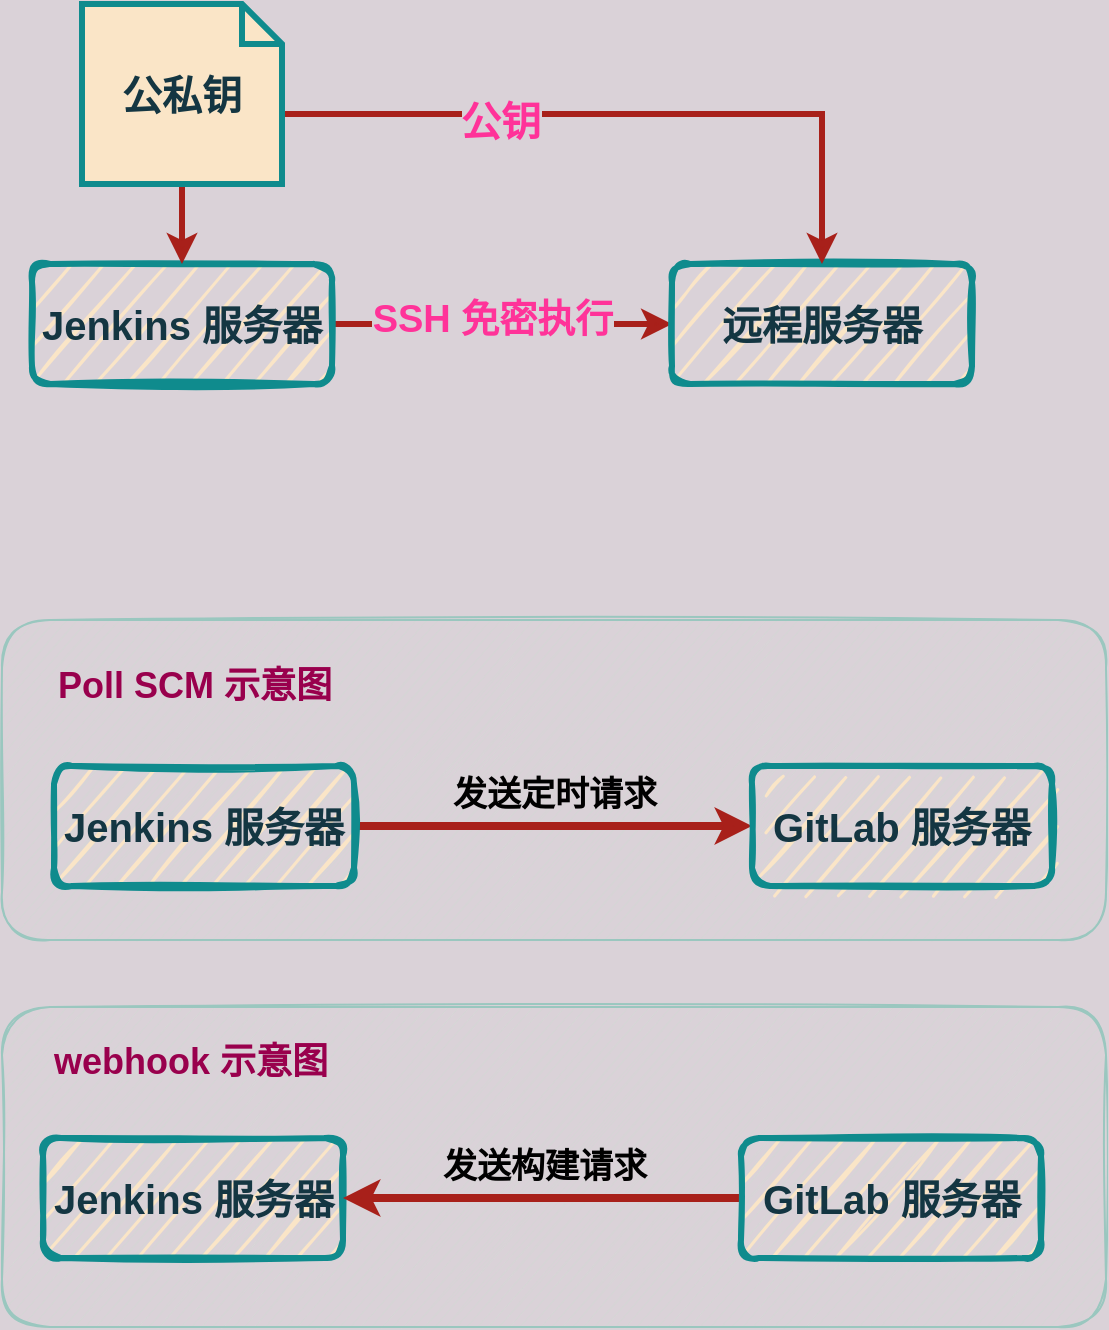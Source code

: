 <mxfile version="13.11.0" type="github">
  <diagram id="DhOhnXGvsnf8YWEE-Wcz" name="第 1 页">
    <mxGraphModel dx="1185" dy="670" grid="0" gridSize="10" guides="1" tooltips="1" connect="1" arrows="1" fold="1" page="1" pageScale="1" pageWidth="827" pageHeight="1169" background="#DAD2D8" math="0" shadow="0">
      <root>
        <mxCell id="0" />
        <mxCell id="1" parent="0" />
        <mxCell id="WqP80iRVJPIYZS09h6HM-15" value="" style="rounded=1;whiteSpace=wrap;html=1;sketch=1;fontColor=#000000;strokeColor=#9AC7BF;fillColor=#D6D6D6;" vertex="1" parent="1">
          <mxGeometry x="95" y="661.5" width="552" height="160" as="geometry" />
        </mxCell>
        <mxCell id="WqP80iRVJPIYZS09h6HM-14" value="" style="rounded=1;whiteSpace=wrap;html=1;sketch=1;fontColor=#000000;strokeColor=#9AC7BF;fillColor=#D6D6D6;" vertex="1" parent="1">
          <mxGeometry x="95" y="468" width="552" height="160" as="geometry" />
        </mxCell>
        <mxCell id="EL06-KUA6ckf8U8DR0ic-3" style="edgeStyle=orthogonalEdgeStyle;rounded=0;orthogonalLoop=1;jettySize=auto;html=1;exitX=1;exitY=0.5;exitDx=0;exitDy=0;entryX=0;entryY=0.5;entryDx=0;entryDy=0;strokeWidth=3;labelBackgroundColor=#DAD2D8;strokeColor=#A8201A;fontColor=#143642;" parent="1" source="EL06-KUA6ckf8U8DR0ic-1" target="EL06-KUA6ckf8U8DR0ic-2" edge="1">
          <mxGeometry relative="1" as="geometry" />
        </mxCell>
        <mxCell id="EL06-KUA6ckf8U8DR0ic-4" value="&lt;font color=&quot;#ff3399&quot;&gt;&lt;span style=&quot;font-size: 19px&quot;&gt;&lt;b&gt;SSH 免密执行&lt;/b&gt;&lt;/span&gt;&lt;/font&gt;" style="edgeLabel;html=1;align=center;verticalAlign=middle;resizable=0;points=[];labelBackgroundColor=#DAD2D8;fontColor=#143642;" parent="EL06-KUA6ckf8U8DR0ic-3" vertex="1" connectable="0">
          <mxGeometry x="-0.152" y="2" relative="1" as="geometry">
            <mxPoint x="7.59" as="offset" />
          </mxGeometry>
        </mxCell>
        <mxCell id="EL06-KUA6ckf8U8DR0ic-1" value="&lt;font style=&quot;font-size: 20px&quot; class=&quot;cs_cursor&quot;&gt;&lt;b&gt;Jenkins 服务器&lt;/b&gt;&lt;/font&gt;" style="rounded=1;whiteSpace=wrap;html=1;sketch=1;strokeWidth=3;fillColor=#FAE5C7;strokeColor=#0F8B8D;fontColor=#143642;" parent="1" vertex="1">
          <mxGeometry x="110" y="290" width="150" height="60" as="geometry" />
        </mxCell>
        <mxCell id="EL06-KUA6ckf8U8DR0ic-2" value="&lt;font style=&quot;font-size: 20px&quot; class=&quot;cs_cursor&quot;&gt;&lt;b&gt;远程服务器&lt;/b&gt;&lt;/font&gt;" style="rounded=1;whiteSpace=wrap;html=1;sketch=1;strokeWidth=3;fillColor=#FAE5C7;strokeColor=#0F8B8D;fontColor=#143642;" parent="1" vertex="1">
          <mxGeometry x="430" y="290" width="150" height="60" as="geometry" />
        </mxCell>
        <mxCell id="EL06-KUA6ckf8U8DR0ic-6" style="edgeStyle=orthogonalEdgeStyle;rounded=0;orthogonalLoop=1;jettySize=auto;html=1;exitX=0.5;exitY=1;exitDx=0;exitDy=0;exitPerimeter=0;entryX=0.5;entryY=0;entryDx=0;entryDy=0;strokeWidth=3;labelBackgroundColor=#DAD2D8;strokeColor=#A8201A;fontColor=#143642;" parent="1" source="EL06-KUA6ckf8U8DR0ic-5" target="EL06-KUA6ckf8U8DR0ic-1" edge="1">
          <mxGeometry relative="1" as="geometry" />
        </mxCell>
        <mxCell id="EL06-KUA6ckf8U8DR0ic-7" style="edgeStyle=orthogonalEdgeStyle;rounded=0;orthogonalLoop=1;jettySize=auto;html=1;exitX=0;exitY=0;exitDx=100;exitDy=55;exitPerimeter=0;entryX=0.5;entryY=0;entryDx=0;entryDy=0;strokeWidth=3;labelBackgroundColor=#DAD2D8;strokeColor=#A8201A;fontColor=#143642;" parent="1" source="EL06-KUA6ckf8U8DR0ic-5" target="EL06-KUA6ckf8U8DR0ic-2" edge="1">
          <mxGeometry relative="1" as="geometry" />
        </mxCell>
        <mxCell id="EL06-KUA6ckf8U8DR0ic-8" value="&lt;font style=&quot;font-size: 20px&quot; color=&quot;#ff3399&quot;&gt;&lt;b&gt;公钥&lt;/b&gt;&lt;/font&gt;" style="edgeLabel;html=1;align=center;verticalAlign=middle;resizable=0;points=[];labelBackgroundColor=#DAD2D8;fontColor=#143642;" parent="EL06-KUA6ckf8U8DR0ic-7" vertex="1" connectable="0">
          <mxGeometry x="-0.369" y="-3" relative="1" as="geometry">
            <mxPoint as="offset" />
          </mxGeometry>
        </mxCell>
        <mxCell id="EL06-KUA6ckf8U8DR0ic-5" value="&lt;font style=&quot;font-size: 20px&quot;&gt;&lt;b&gt;公私钥&lt;/b&gt;&lt;/font&gt;" style="shape=note;size=20;whiteSpace=wrap;html=1;sketch=0;strokeWidth=3;fillColor=#FAE5C7;strokeColor=#0F8B8D;fontColor=#143642;" parent="1" vertex="1">
          <mxGeometry x="135" y="160" width="100" height="90" as="geometry" />
        </mxCell>
        <mxCell id="WqP80iRVJPIYZS09h6HM-5" style="edgeStyle=orthogonalEdgeStyle;curved=0;rounded=1;sketch=0;orthogonalLoop=1;jettySize=auto;html=1;exitX=1;exitY=0.5;exitDx=0;exitDy=0;entryX=0;entryY=0.5;entryDx=0;entryDy=0;strokeColor=#A8201A;fillColor=#FAE5C7;fontColor=#99004D;strokeWidth=4;" edge="1" parent="1" source="WqP80iRVJPIYZS09h6HM-2" target="WqP80iRVJPIYZS09h6HM-3">
          <mxGeometry relative="1" as="geometry" />
        </mxCell>
        <mxCell id="WqP80iRVJPIYZS09h6HM-2" value="&lt;font style=&quot;font-size: 20px&quot; class=&quot;cs_cursor&quot;&gt;&lt;b&gt;Jenkins 服务器&lt;/b&gt;&lt;/font&gt;" style="rounded=1;whiteSpace=wrap;html=1;sketch=1;strokeWidth=3;fillColor=#FAE5C7;strokeColor=#0F8B8D;fontColor=#143642;" vertex="1" parent="1">
          <mxGeometry x="121" y="541" width="150" height="60" as="geometry" />
        </mxCell>
        <mxCell id="WqP80iRVJPIYZS09h6HM-3" value="&lt;font style=&quot;font-size: 20px&quot; class=&quot;cs_cursor&quot;&gt;&lt;b&gt;GitLab 服务器&lt;/b&gt;&lt;/font&gt;" style="rounded=1;whiteSpace=wrap;html=1;sketch=1;strokeWidth=3;fillColor=#FAE5C7;strokeColor=#0F8B8D;fontColor=#143642;" vertex="1" parent="1">
          <mxGeometry x="470" y="541" width="150" height="60" as="geometry" />
        </mxCell>
        <mxCell id="WqP80iRVJPIYZS09h6HM-4" value="&lt;font style=&quot;font-size: 18px&quot;&gt;&lt;b&gt;Poll SCM 示意图&lt;/b&gt;&lt;/font&gt;" style="text;html=1;align=center;verticalAlign=middle;resizable=0;points=[];autosize=1;fontColor=#99004D;" vertex="1" parent="1">
          <mxGeometry x="117" y="491" width="147" height="20" as="geometry" />
        </mxCell>
        <mxCell id="WqP80iRVJPIYZS09h6HM-7" value="&lt;font size=&quot;1&quot;&gt;&lt;b style=&quot;font-size: 17px&quot;&gt;发送定时请求&lt;/b&gt;&lt;/font&gt;" style="text;html=1;align=center;verticalAlign=middle;resizable=0;points=[];autosize=1;" vertex="1" parent="1">
          <mxGeometry x="315" y="546" width="112" height="19" as="geometry" />
        </mxCell>
        <mxCell id="WqP80iRVJPIYZS09h6HM-9" value="&lt;font style=&quot;font-size: 20px&quot; class=&quot;cs_cursor&quot;&gt;&lt;b&gt;Jenkins 服务器&lt;/b&gt;&lt;/font&gt;" style="rounded=1;whiteSpace=wrap;html=1;sketch=1;strokeWidth=3;fillColor=#FAE5C7;strokeColor=#0F8B8D;fontColor=#143642;" vertex="1" parent="1">
          <mxGeometry x="115.5" y="727" width="150" height="60" as="geometry" />
        </mxCell>
        <mxCell id="WqP80iRVJPIYZS09h6HM-12" style="edgeStyle=orthogonalEdgeStyle;curved=0;rounded=1;sketch=0;orthogonalLoop=1;jettySize=auto;html=1;exitX=0;exitY=0.5;exitDx=0;exitDy=0;entryX=1;entryY=0.5;entryDx=0;entryDy=0;strokeColor=#A8201A;strokeWidth=4;fillColor=#FAE5C7;fontColor=#000000;" edge="1" parent="1" source="WqP80iRVJPIYZS09h6HM-10" target="WqP80iRVJPIYZS09h6HM-9">
          <mxGeometry relative="1" as="geometry" />
        </mxCell>
        <mxCell id="WqP80iRVJPIYZS09h6HM-10" value="&lt;font style=&quot;font-size: 20px&quot; class=&quot;cs_cursor&quot;&gt;&lt;b&gt;GitLab 服务器&lt;/b&gt;&lt;/font&gt;" style="rounded=1;whiteSpace=wrap;html=1;sketch=1;strokeWidth=3;fillColor=#FAE5C7;strokeColor=#0F8B8D;fontColor=#143642;" vertex="1" parent="1">
          <mxGeometry x="464.5" y="727" width="150" height="60" as="geometry" />
        </mxCell>
        <mxCell id="WqP80iRVJPIYZS09h6HM-11" value="&lt;font size=&quot;1&quot;&gt;&lt;b style=&quot;font-size: 17px&quot;&gt;发送构建请求&lt;/b&gt;&lt;/font&gt;" style="text;html=1;align=center;verticalAlign=middle;resizable=0;points=[];autosize=1;" vertex="1" parent="1">
          <mxGeometry x="309.5" y="732" width="112" height="19" as="geometry" />
        </mxCell>
        <mxCell id="WqP80iRVJPIYZS09h6HM-13" value="&lt;font style=&quot;font-size: 18px&quot;&gt;&lt;b&gt;webhook 示意图&lt;/b&gt;&lt;/font&gt;" style="text;html=1;align=center;verticalAlign=middle;resizable=0;points=[];autosize=1;fontColor=#99004D;" vertex="1" parent="1">
          <mxGeometry x="115.5" y="679" width="147" height="20" as="geometry" />
        </mxCell>
      </root>
    </mxGraphModel>
  </diagram>
</mxfile>
